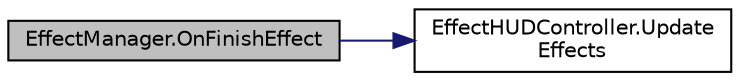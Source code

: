 digraph "EffectManager.OnFinishEffect"
{
 // INTERACTIVE_SVG=YES
 // LATEX_PDF_SIZE
  edge [fontname="Helvetica",fontsize="10",labelfontname="Helvetica",labelfontsize="10"];
  node [fontname="Helvetica",fontsize="10",shape=record];
  rankdir="LR";
  Node1 [label="EffectManager.OnFinishEffect",height=0.2,width=0.4,color="black", fillcolor="grey75", style="filled", fontcolor="black",tooltip="This function needs to be called whenever a TimedEffect finishes"];
  Node1 -> Node2 [color="midnightblue",fontsize="10",style="solid",fontname="Helvetica"];
  Node2 [label="EffectHUDController.Update\lEffects",height=0.2,width=0.4,color="black", fillcolor="white", style="filled",URL="$class_effect_h_u_d_controller.html#a5d2dd46778d538fb1474624fd083818b",tooltip=" "];
}
